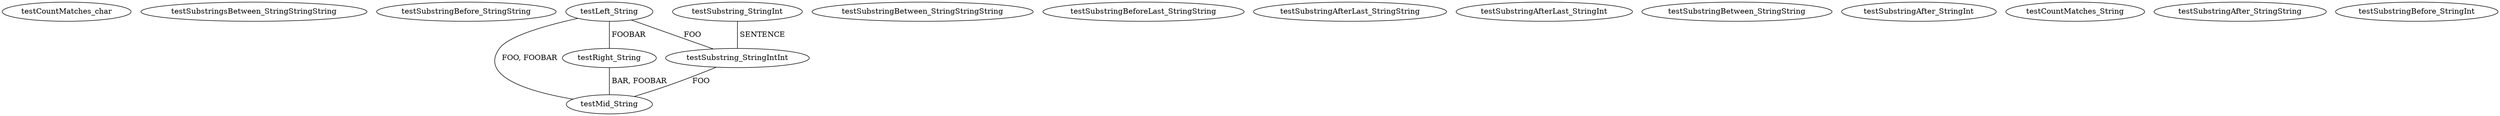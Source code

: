 digraph G {
testCountMatches_char;
testSubstringsBetween_StringStringString;
testSubstringBefore_StringString;
testLeft_String;
testSubstringBetween_StringStringString;
testRight_String;
testSubstringBeforeLast_StringString;
testSubstring_StringInt;
testSubstringAfterLast_StringString;
testSubstringAfterLast_StringInt;
testSubstringBetween_StringString;
testSubstringAfter_StringInt;
testSubstring_StringIntInt;
testCountMatches_String;
testSubstringAfter_StringString;
testMid_String;
testSubstringBefore_StringInt;
testSubstring_StringIntInt -> testMid_String [label=" FOO", dir=none];
testLeft_String -> testSubstring_StringIntInt [label=" FOO", dir=none];
testLeft_String -> testRight_String [label=" FOOBAR", dir=none];
testLeft_String -> testMid_String [label=" FOO, FOOBAR", dir=none];
testRight_String -> testMid_String [label=" BAR, FOOBAR", dir=none];
testSubstring_StringInt -> testSubstring_StringIntInt [label=" SENTENCE", dir=none];
}